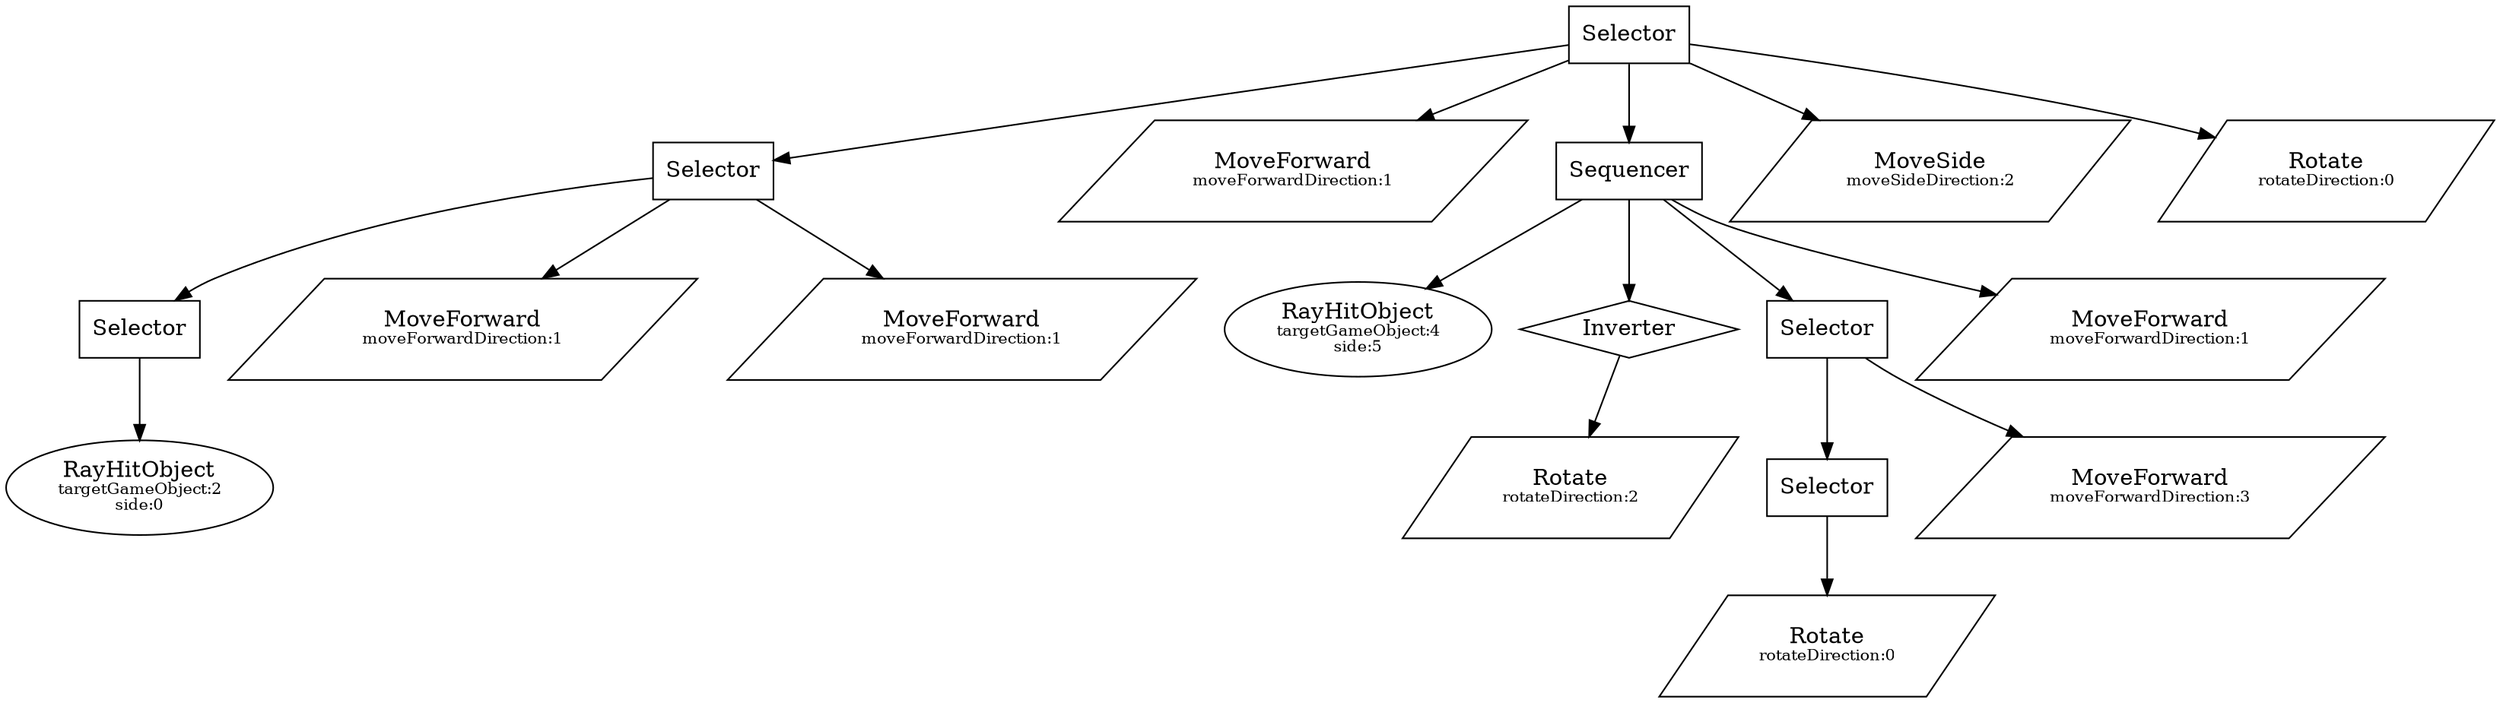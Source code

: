 digraph G {323703 [label="Selector", shape=polygon]
323704 [label="Selector", shape=polygon]
323705 [label="Selector", shape=polygon]
323706[label=<RayHitObject<BR /><FONT POINT-SIZE="10">targetGameObject:2<BR />side:0<BR /></FONT>>, shape=ellipse]
323707[label=<MoveForward<BR /><FONT POINT-SIZE="10">moveForwardDirection:1<BR /></FONT>>, shape=parallelogram]
323691[label=<MoveForward<BR /><FONT POINT-SIZE="10">moveForwardDirection:1<BR /></FONT>>, shape=parallelogram]
323709[label=<MoveForward<BR /><FONT POINT-SIZE="10">moveForwardDirection:1<BR /></FONT>>, shape=parallelogram]
323710 [label="Sequencer", shape=polygon]
323711[label=<RayHitObject<BR /><FONT POINT-SIZE="10">targetGameObject:4<BR />side:5<BR /></FONT>>, shape=ellipse]
323712 [label="Inverter", shape=diamond]
323713[label=<Rotate<BR /><FONT POINT-SIZE="10">rotateDirection:2<BR /></FONT>>, shape=parallelogram]
323714 [label="Selector", shape=polygon]
323715 [label="Selector", shape=polygon]
323716[label=<Rotate<BR /><FONT POINT-SIZE="10">rotateDirection:0<BR /></FONT>>, shape=parallelogram]
323717[label=<MoveForward<BR /><FONT POINT-SIZE="10">moveForwardDirection:3<BR /></FONT>>, shape=parallelogram]
323718[label=<MoveForward<BR /><FONT POINT-SIZE="10">moveForwardDirection:1<BR /></FONT>>, shape=parallelogram]
323719[label=<MoveSide<BR /><FONT POINT-SIZE="10">moveSideDirection:2<BR /></FONT>>, shape=parallelogram]
323720[label=<Rotate<BR /><FONT POINT-SIZE="10">rotateDirection:0<BR /></FONT>>, shape=parallelogram]
323703 -> 323704
323704 -> 323705
323705 -> 323706
323704 -> 323707
323704 -> 323691
323703 -> 323709
323703 -> 323710
323710 -> 323711
323710 -> 323712
323712 -> 323713
323710 -> 323714
323714 -> 323715
323715 -> 323716
323714 -> 323717
323710 -> 323718
323703 -> 323719
323703 -> 323720

}
